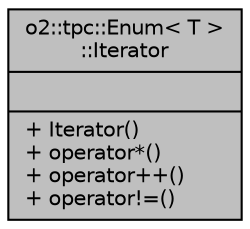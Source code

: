 digraph "o2::tpc::Enum&lt; T &gt;::Iterator"
{
 // INTERACTIVE_SVG=YES
  bgcolor="transparent";
  edge [fontname="Helvetica",fontsize="10",labelfontname="Helvetica",labelfontsize="10"];
  node [fontname="Helvetica",fontsize="10",shape=record];
  Node1 [label="{o2::tpc::Enum\< T \>\l::Iterator\n||+ Iterator()\l+ operator*()\l+ operator++()\l+ operator!=()\l}",height=0.2,width=0.4,color="black", fillcolor="grey75", style="filled", fontcolor="black"];
}

